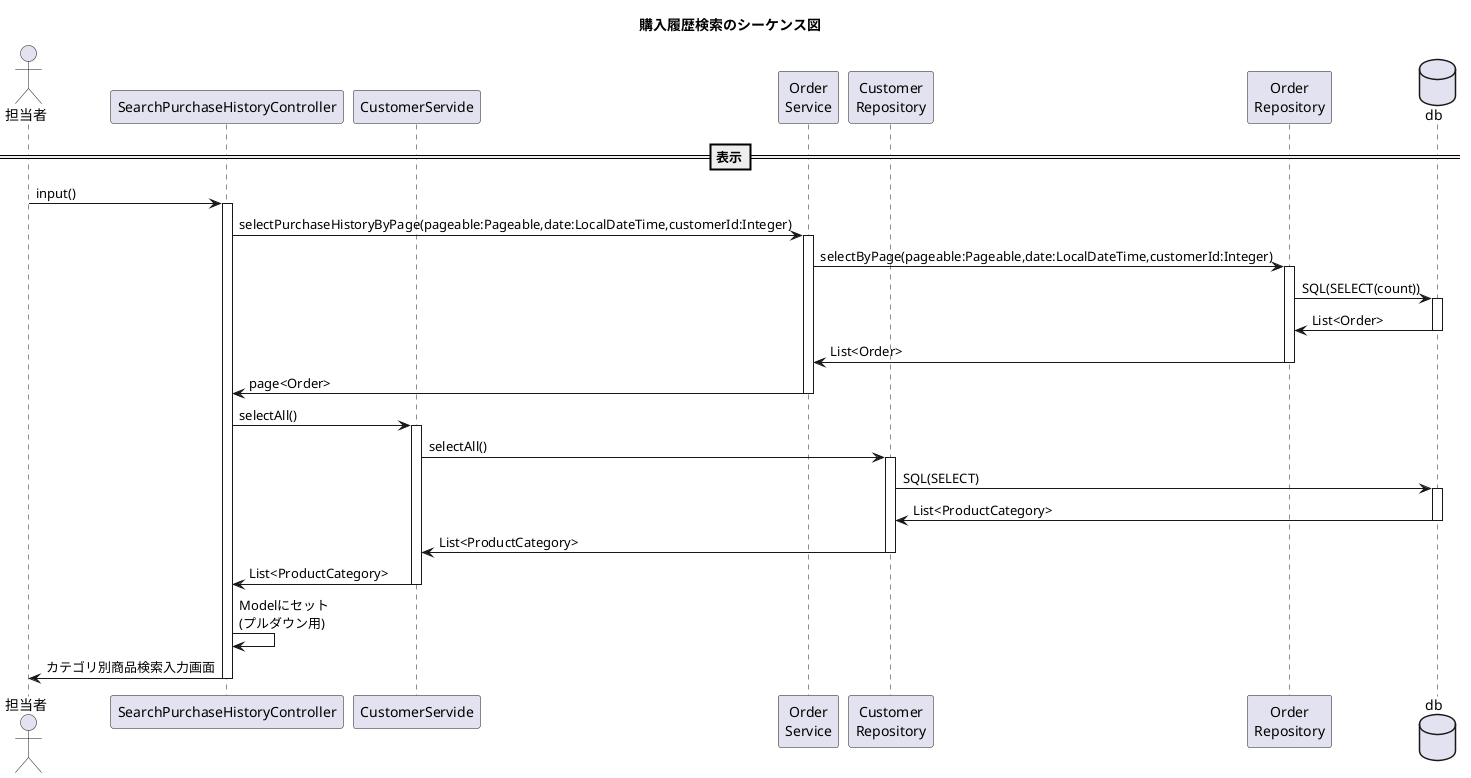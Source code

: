 @startuml

title 購入履歴検索のシーケンス図
actor "担当者" as user
participant "SearchPurchaseHistoryController" as controller
participant "CustomerServide" as service1
participant "Order\nService" as service2
participant "Customer\nRepository" as repository1
participant "Order\nRepository" as repository2
database "db" as db
==表示==
user -> controller++:input()
controller -> service2++:selectPurchaseHistoryByPage(pageable:Pageable,date:LocalDateTime,customerId:Integer)
service2 -> repository2++:selectByPage(pageable:Pageable,date:LocalDateTime,customerId:Integer)
repository2 -> db++:SQL(SELECT(count))
db -> repository2--:List<Order>
repository2 -> service2--:List<Order>
service2 -> controller--:page<Order>

controller -> service1++:selectAll()
service1 -> repository1++:selectAll()
repository1 -> db++:SQL(SELECT)
db -> repository1--:List<ProductCategory>
repository1 -> service1--:List<ProductCategory>
service1 -> controller--:List<ProductCategory>
controller -> controller:Modelにセット\n(プルダウン用)
controller -> user--:カテゴリ別商品検索入力画面



@enduml